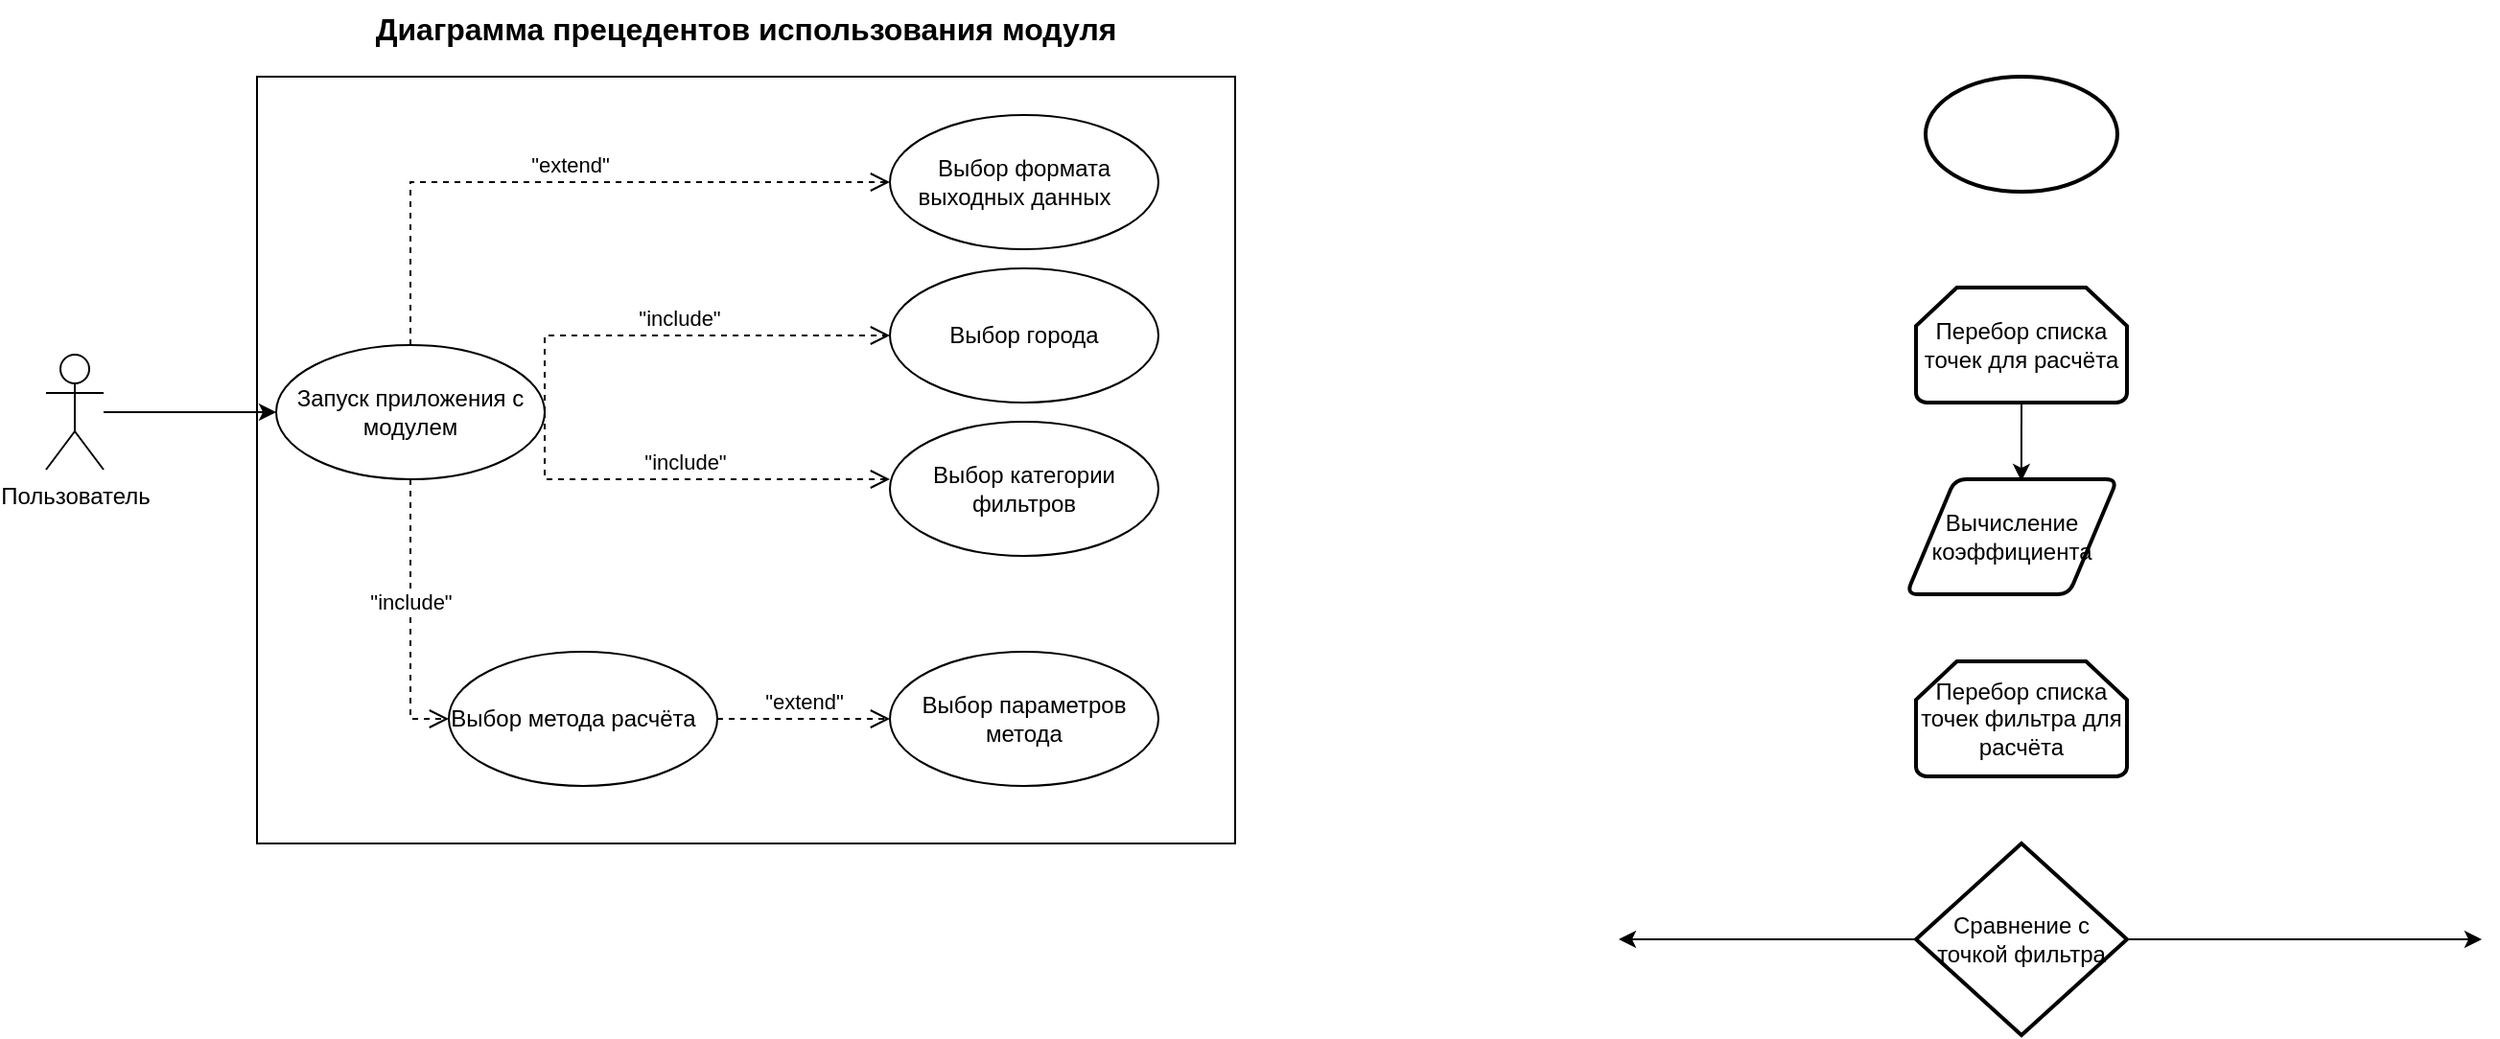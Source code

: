 <mxfile version="21.4.0" type="github">
  <diagram name="Страница 1" id="cysYTuZrdJdEyRGJLU3K">
    <mxGraphModel dx="956" dy="509" grid="1" gridSize="10" guides="1" tooltips="1" connect="1" arrows="1" fold="1" page="1" pageScale="1" pageWidth="827" pageHeight="1169" math="0" shadow="0">
      <root>
        <mxCell id="0" />
        <mxCell id="1" parent="0" />
        <mxCell id="POdiIXYb0vxU6CHdMYXj-13" value="" style="rounded=0;whiteSpace=wrap;html=1;" parent="1" vertex="1">
          <mxGeometry x="200" y="120" width="510" height="400" as="geometry" />
        </mxCell>
        <mxCell id="POdiIXYb0vxU6CHdMYXj-10" style="edgeStyle=orthogonalEdgeStyle;rounded=0;orthogonalLoop=1;jettySize=auto;html=1;entryX=0;entryY=0.5;entryDx=0;entryDy=0;" parent="1" source="mjsoIvUwzMQbEm5TKWGo-1" target="POdiIXYb0vxU6CHdMYXj-5" edge="1">
          <mxGeometry relative="1" as="geometry" />
        </mxCell>
        <mxCell id="mjsoIvUwzMQbEm5TKWGo-1" value="Пользователь" style="shape=umlActor;verticalLabelPosition=bottom;verticalAlign=top;html=1;" parent="1" vertex="1">
          <mxGeometry x="90" y="265" width="30" height="60" as="geometry" />
        </mxCell>
        <mxCell id="mjsoIvUwzMQbEm5TKWGo-2" value="Выбор города" style="ellipse;whiteSpace=wrap;html=1;" parent="1" vertex="1">
          <mxGeometry x="530" y="220" width="140" height="70" as="geometry" />
        </mxCell>
        <mxCell id="mjsoIvUwzMQbEm5TKWGo-4" value="Выбор категории фильтров" style="ellipse;whiteSpace=wrap;html=1;" parent="1" vertex="1">
          <mxGeometry x="530" y="300" width="140" height="70" as="geometry" />
        </mxCell>
        <mxCell id="mjsoIvUwzMQbEm5TKWGo-5" value="Выбор метода расчёта&amp;nbsp; &amp;nbsp;" style="ellipse;whiteSpace=wrap;html=1;" parent="1" vertex="1">
          <mxGeometry x="300" y="420" width="140" height="70" as="geometry" />
        </mxCell>
        <mxCell id="mjsoIvUwzMQbEm5TKWGo-6" value="Выбор параметров метода" style="ellipse;whiteSpace=wrap;html=1;" parent="1" vertex="1">
          <mxGeometry x="530" y="420" width="140" height="70" as="geometry" />
        </mxCell>
        <mxCell id="POdiIXYb0vxU6CHdMYXj-3" value="&quot;extend&quot;" style="html=1;verticalAlign=bottom;endArrow=open;dashed=1;endSize=8;edgeStyle=elbowEdgeStyle;elbow=vertical;curved=0;rounded=0;exitX=1;exitY=0.5;exitDx=0;exitDy=0;entryX=0;entryY=0.5;entryDx=0;entryDy=0;" parent="1" source="mjsoIvUwzMQbEm5TKWGo-5" target="mjsoIvUwzMQbEm5TKWGo-6" edge="1">
          <mxGeometry relative="1" as="geometry">
            <mxPoint x="430" y="570" as="sourcePoint" />
            <mxPoint x="510" y="570" as="targetPoint" />
          </mxGeometry>
        </mxCell>
        <mxCell id="POdiIXYb0vxU6CHdMYXj-4" value="&quot;include&quot;" style="html=1;verticalAlign=bottom;endArrow=open;dashed=1;endSize=8;edgeStyle=elbowEdgeStyle;elbow=vertical;curved=0;rounded=0;exitX=1;exitY=0.5;exitDx=0;exitDy=0;entryX=0;entryY=0.5;entryDx=0;entryDy=0;" parent="1" source="POdiIXYb0vxU6CHdMYXj-5" target="mjsoIvUwzMQbEm5TKWGo-2" edge="1">
          <mxGeometry relative="1" as="geometry">
            <mxPoint x="180" y="420.21" as="sourcePoint" />
            <mxPoint x="250" y="420.21" as="targetPoint" />
            <Array as="points">
              <mxPoint x="480" y="255" />
            </Array>
          </mxGeometry>
        </mxCell>
        <mxCell id="POdiIXYb0vxU6CHdMYXj-5" value="Запуск приложения с модулем" style="ellipse;whiteSpace=wrap;html=1;" parent="1" vertex="1">
          <mxGeometry x="210" y="260" width="140" height="70" as="geometry" />
        </mxCell>
        <mxCell id="POdiIXYb0vxU6CHdMYXj-6" value="&quot;include&quot;" style="html=1;verticalAlign=bottom;endArrow=open;dashed=1;endSize=8;edgeStyle=elbowEdgeStyle;elbow=vertical;curved=0;rounded=0;exitX=1;exitY=0.5;exitDx=0;exitDy=0;" parent="1" source="POdiIXYb0vxU6CHdMYXj-5" edge="1">
          <mxGeometry relative="1" as="geometry">
            <mxPoint x="400" y="294.86" as="sourcePoint" />
            <mxPoint x="530" y="330" as="targetPoint" />
            <Array as="points">
              <mxPoint x="500" y="330" />
            </Array>
          </mxGeometry>
        </mxCell>
        <mxCell id="POdiIXYb0vxU6CHdMYXj-7" value="&quot;include&quot;" style="html=1;verticalAlign=bottom;endArrow=open;dashed=1;endSize=8;edgeStyle=elbowEdgeStyle;elbow=vertical;curved=0;rounded=0;exitX=0.5;exitY=1;exitDx=0;exitDy=0;entryX=0;entryY=0.5;entryDx=0;entryDy=0;" parent="1" source="POdiIXYb0vxU6CHdMYXj-5" target="mjsoIvUwzMQbEm5TKWGo-5" edge="1">
          <mxGeometry relative="1" as="geometry">
            <mxPoint x="134" y="400" as="sourcePoint" />
            <mxPoint x="314" y="435" as="targetPoint" />
            <Array as="points">
              <mxPoint x="320" y="455" />
              <mxPoint x="284" y="435" />
            </Array>
          </mxGeometry>
        </mxCell>
        <mxCell id="POdiIXYb0vxU6CHdMYXj-8" value="&quot;extend&quot;" style="html=1;verticalAlign=bottom;endArrow=open;dashed=1;endSize=8;edgeStyle=elbowEdgeStyle;elbow=vertical;curved=0;rounded=0;exitX=0.5;exitY=0;exitDx=0;exitDy=0;entryX=0;entryY=0.5;entryDx=0;entryDy=0;" parent="1" source="POdiIXYb0vxU6CHdMYXj-5" target="POdiIXYb0vxU6CHdMYXj-9" edge="1">
          <mxGeometry relative="1" as="geometry">
            <mxPoint x="279" y="180.21" as="sourcePoint" />
            <mxPoint x="349" y="180.21" as="targetPoint" />
            <Array as="points">
              <mxPoint x="480" y="175" />
            </Array>
          </mxGeometry>
        </mxCell>
        <mxCell id="POdiIXYb0vxU6CHdMYXj-9" value="Выбор формата выходных данных&amp;nbsp; &amp;nbsp;" style="ellipse;whiteSpace=wrap;html=1;" parent="1" vertex="1">
          <mxGeometry x="530" y="140" width="140" height="70" as="geometry" />
        </mxCell>
        <mxCell id="POdiIXYb0vxU6CHdMYXj-14" value="&lt;font style=&quot;font-size: 16px;&quot;&gt;&lt;b&gt;Диаграмма прецедентов использования модуля&lt;/b&gt;&lt;/font&gt;" style="text;html=1;strokeColor=none;fillColor=none;align=center;verticalAlign=middle;whiteSpace=wrap;rounded=0;" parent="1" vertex="1">
          <mxGeometry x="200" y="80" width="510" height="30" as="geometry" />
        </mxCell>
        <mxCell id="GhsdSxepwflbcEF7aFcL-1" value="" style="strokeWidth=2;html=1;shape=mxgraph.flowchart.start_1;whiteSpace=wrap;" vertex="1" parent="1">
          <mxGeometry x="1070" y="120" width="100" height="60" as="geometry" />
        </mxCell>
        <mxCell id="GhsdSxepwflbcEF7aFcL-5" style="edgeStyle=orthogonalEdgeStyle;rounded=0;orthogonalLoop=1;jettySize=auto;html=1;exitX=0.5;exitY=1;exitDx=0;exitDy=0;exitPerimeter=0;entryX=0.545;entryY=0.017;entryDx=0;entryDy=0;entryPerimeter=0;" edge="1" parent="1" source="GhsdSxepwflbcEF7aFcL-2" target="GhsdSxepwflbcEF7aFcL-4">
          <mxGeometry relative="1" as="geometry" />
        </mxCell>
        <mxCell id="GhsdSxepwflbcEF7aFcL-2" value="Перебор списка точек для расчёта" style="strokeWidth=2;html=1;shape=mxgraph.flowchart.loop_limit;whiteSpace=wrap;" vertex="1" parent="1">
          <mxGeometry x="1065" y="230" width="110" height="60" as="geometry" />
        </mxCell>
        <mxCell id="GhsdSxepwflbcEF7aFcL-4" value="Вычисление коэффициента" style="shape=parallelogram;html=1;strokeWidth=2;perimeter=parallelogramPerimeter;whiteSpace=wrap;rounded=1;arcSize=12;size=0.23;" vertex="1" parent="1">
          <mxGeometry x="1060" y="330" width="110" height="60" as="geometry" />
        </mxCell>
        <mxCell id="GhsdSxepwflbcEF7aFcL-6" value="Перебор списка точек фильтра для расчёта" style="strokeWidth=2;html=1;shape=mxgraph.flowchart.loop_limit;whiteSpace=wrap;" vertex="1" parent="1">
          <mxGeometry x="1065" y="425" width="110" height="60" as="geometry" />
        </mxCell>
        <mxCell id="GhsdSxepwflbcEF7aFcL-8" style="edgeStyle=orthogonalEdgeStyle;rounded=0;orthogonalLoop=1;jettySize=auto;html=1;exitX=0;exitY=0.5;exitDx=0;exitDy=0;exitPerimeter=0;" edge="1" parent="1" source="GhsdSxepwflbcEF7aFcL-7">
          <mxGeometry relative="1" as="geometry">
            <mxPoint x="910" y="570" as="targetPoint" />
          </mxGeometry>
        </mxCell>
        <mxCell id="GhsdSxepwflbcEF7aFcL-9" style="edgeStyle=orthogonalEdgeStyle;rounded=0;orthogonalLoop=1;jettySize=auto;html=1;exitX=1;exitY=0.5;exitDx=0;exitDy=0;exitPerimeter=0;" edge="1" parent="1" source="GhsdSxepwflbcEF7aFcL-7">
          <mxGeometry relative="1" as="geometry">
            <mxPoint x="1360" y="570" as="targetPoint" />
          </mxGeometry>
        </mxCell>
        <mxCell id="GhsdSxepwflbcEF7aFcL-7" value="Сравнение с точкой фильтра" style="strokeWidth=2;html=1;shape=mxgraph.flowchart.decision;whiteSpace=wrap;" vertex="1" parent="1">
          <mxGeometry x="1065" y="520" width="110" height="100" as="geometry" />
        </mxCell>
      </root>
    </mxGraphModel>
  </diagram>
</mxfile>
